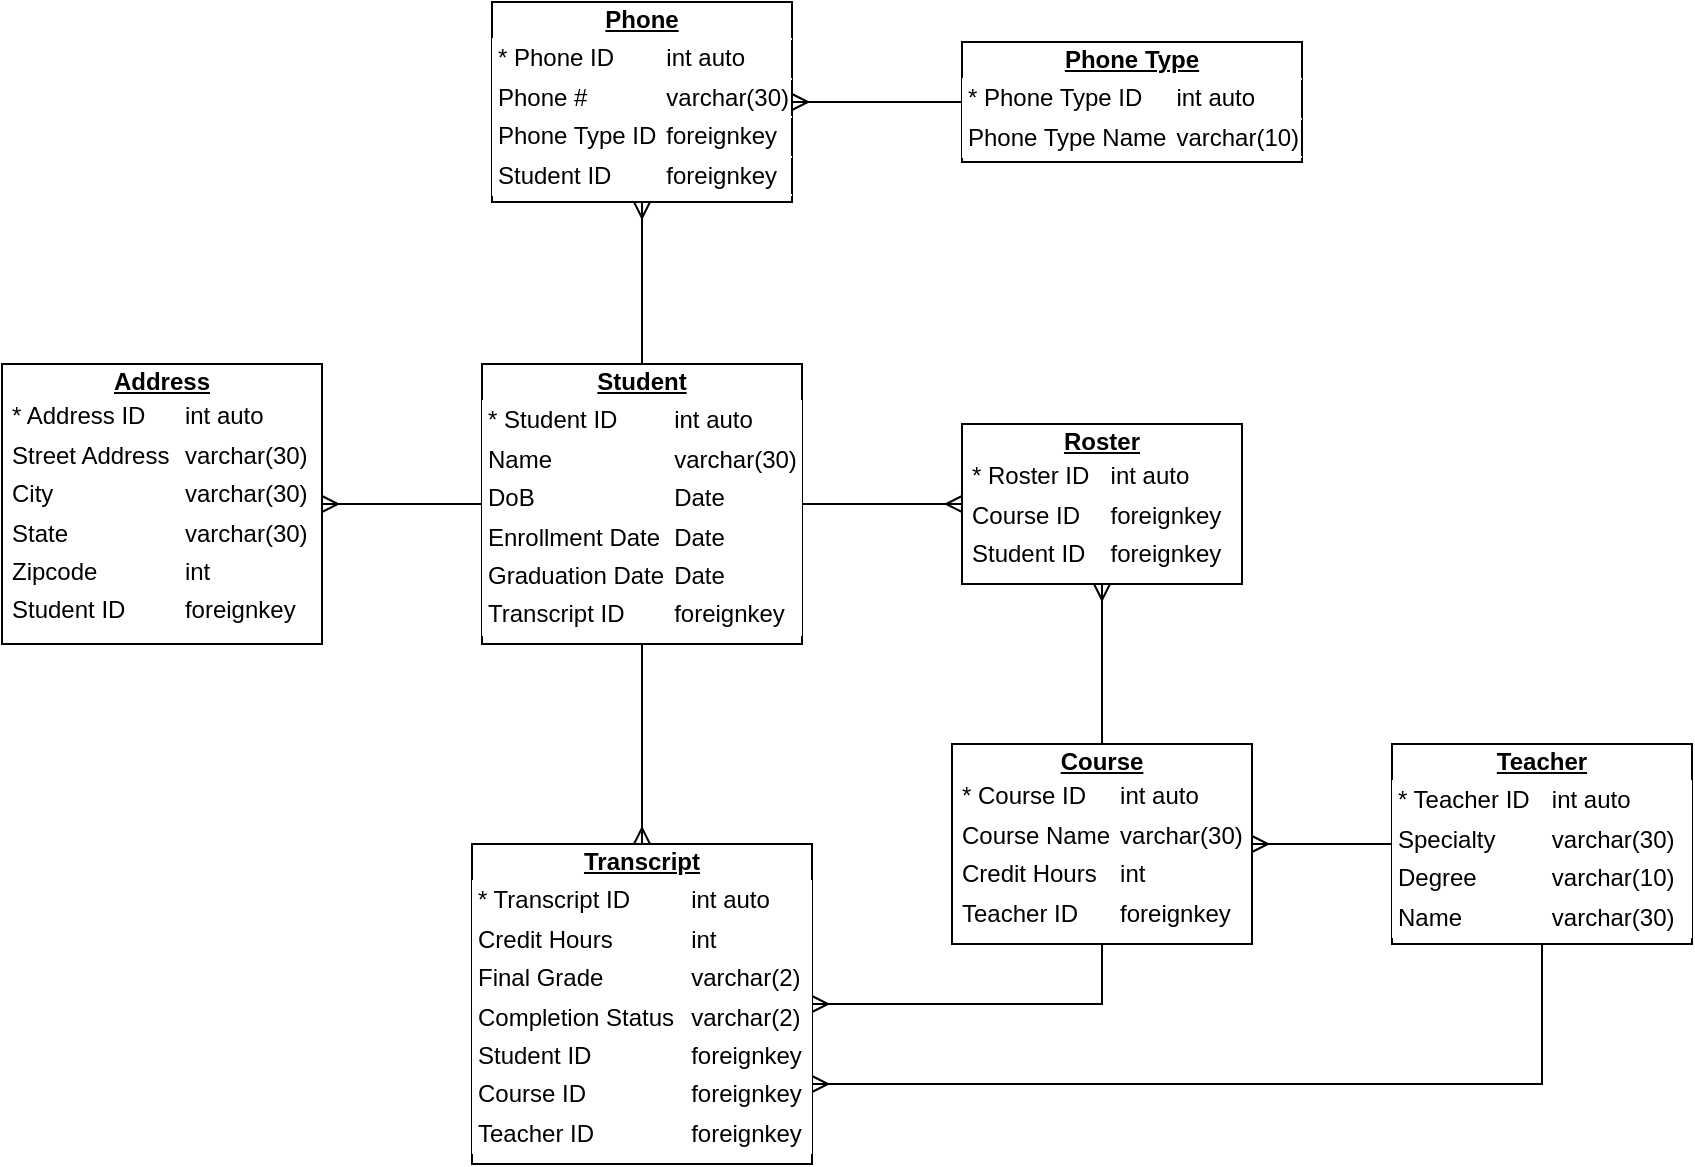 <mxfile version="11.2.5" type="device" pages="1"><diagram id="wqumjPi5KynfjvzQ5zGY" name="Page-1"><mxGraphModel dx="1426" dy="907" grid="0" gridSize="10" guides="1" tooltips="1" connect="1" arrows="1" fold="1" page="1" pageScale="1" pageWidth="850" pageHeight="1100" background="none" math="0" shadow="0"><root><mxCell id="0"/><mxCell id="1" parent="0"/><mxCell id="VGwnknzZJM3xKmlA_uOU-13" value="&lt;div style=&quot;box-sizing: border-box ; width: 100% ; padding: 2px&quot;&gt;&lt;u&gt;&lt;b&gt;Student&lt;/b&gt;&lt;/u&gt;&lt;/div&gt;&lt;table style=&quot;width: 100% ; font-size: 1em ; border: 1px solid rgb(255 , 255 , 255) ; border-collapse: collapse&quot; cellpadding=&quot;2&quot; cellspacing=&quot;0&quot; border=&quot;1&quot;&gt;&lt;tbody&gt;&lt;tr&gt;&lt;td style=&quot;text-align: left&quot;&gt;* Student ID&lt;/td&gt;&lt;td style=&quot;text-align: left&quot;&gt;int auto&lt;/td&gt;&lt;/tr&gt;&lt;tr&gt;&lt;td style=&quot;text-align: left&quot;&gt;Name&lt;/td&gt;&lt;td style=&quot;text-align: left ; border-collapse: collapse&quot;&gt;varchar(30)&lt;/td&gt;&lt;/tr&gt;&lt;tr&gt;&lt;td style=&quot;text-align: left&quot;&gt;DoB&lt;/td&gt;&lt;td style=&quot;text-align: left&quot;&gt;Date&lt;/td&gt;&lt;/tr&gt;&lt;tr&gt;&lt;td style=&quot;text-align: left&quot;&gt;Enrollment Date&lt;/td&gt;&lt;td style=&quot;text-align: left&quot;&gt;Date&lt;/td&gt;&lt;/tr&gt;&lt;tr&gt;&lt;td style=&quot;text-align: left&quot;&gt;Graduation Date&lt;/td&gt;&lt;td style=&quot;text-align: left&quot;&gt;Date&lt;/td&gt;&lt;/tr&gt;&lt;tr&gt;&lt;td style=&quot;text-align: left&quot;&gt;Transcript ID&lt;/td&gt;&lt;td style=&quot;text-align: left&quot;&gt;foreignkey&lt;/td&gt;&lt;/tr&gt;&lt;/tbody&gt;&lt;/table&gt;" style="verticalAlign=top;align=center;overflow=fill;html=1;rounded=0;shadow=0;glass=0;comic=0;" vertex="1" parent="1"><mxGeometry x="240" y="211" width="160" height="140" as="geometry"/></mxCell><mxCell id="VGwnknzZJM3xKmlA_uOU-14" value="&lt;div style=&quot;box-sizing: border-box ; width: 100% ; padding: 2px&quot;&gt;&lt;u&gt;&lt;b&gt;Phone Type&lt;/b&gt;&lt;/u&gt;&lt;/div&gt;&lt;table style=&quot;width: 100% ; font-size: 1em ; border: 1px solid rgb(255 , 255 , 255) ; border-collapse: collapse&quot; cellpadding=&quot;2&quot; cellspacing=&quot;0&quot; border=&quot;1&quot;&gt;&lt;tbody&gt;&lt;tr&gt;&lt;td style=&quot;text-align: left&quot;&gt;* Phone Type ID&lt;/td&gt;&lt;td style=&quot;text-align: left&quot;&gt;int auto&lt;/td&gt;&lt;/tr&gt;&lt;tr&gt;&lt;td style=&quot;text-align: left&quot;&gt;Phone Type Name&lt;/td&gt;&lt;td style=&quot;text-align: left ; border-collapse: collapse&quot;&gt;varchar(10)&lt;/td&gt;&lt;/tr&gt;&lt;/tbody&gt;&lt;/table&gt;" style="verticalAlign=top;align=center;overflow=fill;html=1;rounded=0;shadow=0;glass=0;comic=0;" vertex="1" parent="1"><mxGeometry x="480" y="50" width="170" height="60" as="geometry"/></mxCell><mxCell id="VGwnknzZJM3xKmlA_uOU-21" style="edgeStyle=orthogonalEdgeStyle;rounded=0;orthogonalLoop=1;jettySize=auto;html=1;exitX=1;exitY=0.5;exitDx=0;exitDy=0;entryX=0;entryY=0.5;entryDx=0;entryDy=0;fontColor=#000000;startArrow=ERmany;startFill=0;endArrow=none;endFill=0;" edge="1" parent="1" source="VGwnknzZJM3xKmlA_uOU-15" target="VGwnknzZJM3xKmlA_uOU-14"><mxGeometry relative="1" as="geometry"/></mxCell><mxCell id="VGwnknzZJM3xKmlA_uOU-38" style="edgeStyle=orthogonalEdgeStyle;rounded=0;orthogonalLoop=1;jettySize=auto;html=1;exitX=0.5;exitY=1;exitDx=0;exitDy=0;entryX=0.5;entryY=0;entryDx=0;entryDy=0;startArrow=ERmany;startFill=0;endArrow=none;endFill=0;fontColor=#000000;" edge="1" parent="1" source="VGwnknzZJM3xKmlA_uOU-15" target="VGwnknzZJM3xKmlA_uOU-13"><mxGeometry relative="1" as="geometry"/></mxCell><mxCell id="VGwnknzZJM3xKmlA_uOU-15" value="&lt;div style=&quot;box-sizing: border-box ; width: 100% ; padding: 2px&quot;&gt;&lt;u&gt;&lt;b&gt;Phone&lt;/b&gt;&lt;/u&gt;&lt;/div&gt;&lt;table style=&quot;width: 100% ; font-size: 1em ; border: 1px solid rgb(255 , 255 , 255) ; border-collapse: collapse&quot; cellpadding=&quot;2&quot; cellspacing=&quot;0&quot; border=&quot;1&quot;&gt;&lt;tbody&gt;&lt;tr&gt;&lt;td style=&quot;text-align: left&quot;&gt;* Phone ID&lt;/td&gt;&lt;td style=&quot;text-align: left&quot;&gt;int auto&lt;/td&gt;&lt;/tr&gt;&lt;tr&gt;&lt;td style=&quot;text-align: left&quot;&gt;Phone #&lt;/td&gt;&lt;td style=&quot;text-align: left ; border-collapse: collapse&quot;&gt;varchar(30)&lt;/td&gt;&lt;/tr&gt;&lt;tr&gt;&lt;td style=&quot;text-align: left&quot;&gt;Phone Type ID&lt;/td&gt;&lt;td style=&quot;text-align: left&quot;&gt;foreignkey&lt;br&gt;&lt;/td&gt;&lt;/tr&gt;&lt;tr&gt;&lt;td style=&quot;text-align: left&quot;&gt;Student ID&lt;/td&gt;&lt;td style=&quot;text-align: left&quot;&gt;foreignkey&lt;br&gt;&lt;/td&gt;&lt;/tr&gt;&lt;/tbody&gt;&lt;/table&gt;" style="verticalAlign=top;align=center;overflow=fill;html=1;rounded=0;shadow=0;glass=0;comic=0;" vertex="1" parent="1"><mxGeometry x="245" y="30" width="150" height="100" as="geometry"/></mxCell><mxCell id="VGwnknzZJM3xKmlA_uOU-33" style="edgeStyle=orthogonalEdgeStyle;rounded=0;orthogonalLoop=1;jettySize=auto;html=1;exitX=0.5;exitY=0;exitDx=0;exitDy=0;entryX=0.5;entryY=1;entryDx=0;entryDy=0;startArrow=ERmany;startFill=0;endArrow=none;endFill=0;fontColor=#000000;" edge="1" parent="1" source="VGwnknzZJM3xKmlA_uOU-16" target="VGwnknzZJM3xKmlA_uOU-13"><mxGeometry relative="1" as="geometry"/></mxCell><mxCell id="VGwnknzZJM3xKmlA_uOU-36" style="edgeStyle=orthogonalEdgeStyle;rounded=0;orthogonalLoop=1;jettySize=auto;html=1;exitX=1;exitY=0.5;exitDx=0;exitDy=0;entryX=0.5;entryY=1;entryDx=0;entryDy=0;startArrow=ERmany;startFill=0;endArrow=none;endFill=0;fontColor=#000000;" edge="1" parent="1" source="VGwnknzZJM3xKmlA_uOU-16" target="VGwnknzZJM3xKmlA_uOU-19"><mxGeometry relative="1" as="geometry"/></mxCell><mxCell id="VGwnknzZJM3xKmlA_uOU-37" style="edgeStyle=orthogonalEdgeStyle;rounded=0;orthogonalLoop=1;jettySize=auto;html=1;exitX=1;exitY=0.75;exitDx=0;exitDy=0;entryX=0.5;entryY=1;entryDx=0;entryDy=0;startArrow=ERmany;startFill=0;endArrow=none;endFill=0;fontColor=#000000;" edge="1" parent="1" source="VGwnknzZJM3xKmlA_uOU-16" target="VGwnknzZJM3xKmlA_uOU-20"><mxGeometry relative="1" as="geometry"/></mxCell><mxCell id="VGwnknzZJM3xKmlA_uOU-16" value="&lt;div style=&quot;box-sizing: border-box ; width: 100% ; padding: 2px&quot;&gt;&lt;u&gt;&lt;b&gt;Transcript&lt;/b&gt;&lt;/u&gt;&lt;/div&gt;&lt;table style=&quot;width: 100% ; font-size: 1em ; border: 1px solid rgb(255 , 255 , 255) ; border-collapse: collapse&quot; cellpadding=&quot;2&quot; cellspacing=&quot;0&quot; border=&quot;1&quot;&gt;&lt;tbody&gt;&lt;tr&gt;&lt;td style=&quot;text-align: left&quot;&gt;* Transcript ID&lt;/td&gt;&lt;td style=&quot;text-align: left&quot;&gt;int auto&lt;/td&gt;&lt;/tr&gt;&lt;tr&gt;&lt;td style=&quot;text-align: left&quot;&gt;Credit Hours&lt;/td&gt;&lt;td style=&quot;text-align: left ; border-collapse: collapse&quot;&gt;int&lt;/td&gt;&lt;/tr&gt;&lt;tr&gt;&lt;td style=&quot;text-align: left&quot;&gt;Final Grade&lt;/td&gt;&lt;td style=&quot;text-align: left&quot;&gt;varchar(2)&lt;/td&gt;&lt;/tr&gt;&lt;tr&gt;&lt;td style=&quot;text-align: left&quot;&gt;Completion Status&lt;/td&gt;&lt;td style=&quot;text-align: left&quot;&gt;varchar(2)&lt;/td&gt;&lt;/tr&gt;&lt;tr&gt;&lt;td style=&quot;text-align: left&quot;&gt;Student ID&lt;/td&gt;&lt;td style=&quot;text-align: left&quot;&gt;foreignkey&lt;br&gt;&lt;/td&gt;&lt;/tr&gt;&lt;tr&gt;&lt;td style=&quot;text-align: left&quot;&gt;Course ID&lt;/td&gt;&lt;td style=&quot;text-align: left&quot;&gt;foreignkey&lt;br&gt;&lt;/td&gt;&lt;/tr&gt;&lt;tr&gt;&lt;td style=&quot;text-align: left&quot;&gt;Teacher ID&lt;/td&gt;&lt;td style=&quot;text-align: left&quot;&gt;foreignkey&lt;br&gt;&lt;/td&gt;&lt;/tr&gt;&lt;/tbody&gt;&lt;/table&gt;" style="verticalAlign=top;align=center;overflow=fill;html=1;rounded=0;shadow=0;glass=0;comic=0;" vertex="1" parent="1"><mxGeometry x="235" y="451" width="170" height="160" as="geometry"/></mxCell><mxCell id="VGwnknzZJM3xKmlA_uOU-34" style="edgeStyle=orthogonalEdgeStyle;rounded=0;orthogonalLoop=1;jettySize=auto;html=1;exitX=1;exitY=0.5;exitDx=0;exitDy=0;entryX=0;entryY=0.5;entryDx=0;entryDy=0;startArrow=ERmany;startFill=0;endArrow=none;endFill=0;fontColor=#000000;" edge="1" parent="1" source="VGwnknzZJM3xKmlA_uOU-17" target="VGwnknzZJM3xKmlA_uOU-13"><mxGeometry relative="1" as="geometry"/></mxCell><mxCell id="VGwnknzZJM3xKmlA_uOU-17" value="&lt;div style=&quot;box-sizing: border-box ; width: 100% ; padding: 2px&quot;&gt;&lt;b&gt;&lt;u&gt;Address&lt;/u&gt;&lt;/b&gt;&lt;table cellpadding=&quot;2&quot; cellspacing=&quot;0&quot; border=&quot;1&quot; style=&quot;font-size: 1em ; width: 100% ; border: 1px solid rgb(255 , 255 , 255) ; border-collapse: collapse&quot;&gt;&lt;tbody&gt;&lt;tr&gt;&lt;td style=&quot;text-align: left&quot;&gt;* Address ID&lt;/td&gt;&lt;td style=&quot;text-align: left&quot;&gt;int auto&lt;/td&gt;&lt;/tr&gt;&lt;tr&gt;&lt;td style=&quot;text-align: left&quot;&gt;Street Address&lt;/td&gt;&lt;td style=&quot;text-align: left ; border-collapse: collapse&quot;&gt;varchar(30)&lt;/td&gt;&lt;/tr&gt;&lt;tr&gt;&lt;td style=&quot;text-align: left&quot;&gt;City&lt;/td&gt;&lt;td style=&quot;text-align: left&quot;&gt;varchar(30)&lt;/td&gt;&lt;/tr&gt;&lt;tr&gt;&lt;td style=&quot;text-align: left&quot;&gt;State&lt;/td&gt;&lt;td style=&quot;text-align: left&quot;&gt;varchar(30)&lt;/td&gt;&lt;/tr&gt;&lt;tr&gt;&lt;td style=&quot;text-align: left&quot;&gt;Zipcode&lt;/td&gt;&lt;td style=&quot;text-align: left&quot;&gt;int&lt;/td&gt;&lt;/tr&gt;&lt;tr&gt;&lt;td style=&quot;text-align: left&quot;&gt;Student ID&lt;/td&gt;&lt;td style=&quot;text-align: left&quot;&gt;foreignkey&lt;br&gt;&lt;/td&gt;&lt;/tr&gt;&lt;/tbody&gt;&lt;/table&gt;&lt;/div&gt;" style="verticalAlign=top;align=center;overflow=fill;html=1;rounded=0;shadow=0;glass=0;comic=0;" vertex="1" parent="1"><mxGeometry y="211" width="160" height="140" as="geometry"/></mxCell><mxCell id="VGwnknzZJM3xKmlA_uOU-30" style="edgeStyle=orthogonalEdgeStyle;rounded=0;orthogonalLoop=1;jettySize=auto;html=1;exitX=0.5;exitY=1;exitDx=0;exitDy=0;entryX=0.5;entryY=0;entryDx=0;entryDy=0;startArrow=ERmany;startFill=0;endArrow=none;endFill=0;fontColor=#000000;" edge="1" parent="1" source="VGwnknzZJM3xKmlA_uOU-18" target="VGwnknzZJM3xKmlA_uOU-19"><mxGeometry relative="1" as="geometry"/></mxCell><mxCell id="VGwnknzZJM3xKmlA_uOU-35" style="edgeStyle=orthogonalEdgeStyle;rounded=0;orthogonalLoop=1;jettySize=auto;html=1;exitX=0;exitY=0.5;exitDx=0;exitDy=0;entryX=1;entryY=0.5;entryDx=0;entryDy=0;startArrow=ERmany;startFill=0;endArrow=none;endFill=0;fontColor=#000000;" edge="1" parent="1" source="VGwnknzZJM3xKmlA_uOU-18" target="VGwnknzZJM3xKmlA_uOU-13"><mxGeometry relative="1" as="geometry"/></mxCell><mxCell id="VGwnknzZJM3xKmlA_uOU-18" value="&lt;div style=&quot;box-sizing: border-box ; width: 100% ; padding: 2px&quot;&gt;&lt;b&gt;&lt;u&gt;Roster&lt;/u&gt;&lt;/b&gt;&lt;table cellpadding=&quot;2&quot; cellspacing=&quot;0&quot; border=&quot;1&quot; style=&quot;font-size: 1em ; width: 100% ; border: 1px solid rgb(255 , 255 , 255) ; border-collapse: collapse&quot;&gt;&lt;tbody&gt;&lt;tr&gt;&lt;td style=&quot;text-align: left&quot;&gt;* Roster ID&lt;/td&gt;&lt;td style=&quot;text-align: left&quot;&gt;int auto&lt;/td&gt;&lt;/tr&gt;&lt;tr&gt;&lt;td style=&quot;text-align: left&quot;&gt;Course ID&lt;/td&gt;&lt;td style=&quot;text-align: left ; border-collapse: collapse&quot;&gt;foreignkey&lt;/td&gt;&lt;/tr&gt;&lt;tr&gt;&lt;td style=&quot;text-align: left&quot;&gt;Student ID&lt;/td&gt;&lt;td style=&quot;text-align: left&quot;&gt;foreignkey&lt;br&gt;&lt;/td&gt;&lt;/tr&gt;&lt;/tbody&gt;&lt;/table&gt;&lt;/div&gt;" style="verticalAlign=top;align=center;overflow=fill;html=1;rounded=0;shadow=0;glass=0;comic=0;" vertex="1" parent="1"><mxGeometry x="480" y="241" width="140" height="80" as="geometry"/></mxCell><mxCell id="VGwnknzZJM3xKmlA_uOU-29" style="edgeStyle=orthogonalEdgeStyle;rounded=0;orthogonalLoop=1;jettySize=auto;html=1;exitX=1;exitY=0.5;exitDx=0;exitDy=0;entryX=0;entryY=0.5;entryDx=0;entryDy=0;startArrow=ERmany;startFill=0;endArrow=none;endFill=0;fontColor=#000000;" edge="1" parent="1" source="VGwnknzZJM3xKmlA_uOU-19" target="VGwnknzZJM3xKmlA_uOU-20"><mxGeometry relative="1" as="geometry"/></mxCell><mxCell id="VGwnknzZJM3xKmlA_uOU-19" value="&lt;div style=&quot;box-sizing: border-box ; width: 100% ; padding: 2px&quot;&gt;&lt;b&gt;&lt;u&gt;Course&lt;/u&gt;&lt;/b&gt;&lt;table cellpadding=&quot;2&quot; cellspacing=&quot;0&quot; border=&quot;1&quot; style=&quot;font-size: 1em ; width: 100% ; border: 1px solid rgb(255 , 255 , 255) ; border-collapse: collapse&quot;&gt;&lt;tbody&gt;&lt;tr&gt;&lt;td style=&quot;text-align: left&quot;&gt;* Course ID&lt;/td&gt;&lt;td style=&quot;text-align: left&quot;&gt;int auto&lt;/td&gt;&lt;/tr&gt;&lt;tr&gt;&lt;td style=&quot;text-align: left&quot;&gt;Course Name&lt;/td&gt;&lt;td style=&quot;text-align: left ; border-collapse: collapse&quot;&gt;varchar(30)&lt;/td&gt;&lt;/tr&gt;&lt;tr&gt;&lt;td style=&quot;text-align: left&quot;&gt;Credit Hours&lt;/td&gt;&lt;td style=&quot;text-align: left&quot;&gt;int&lt;/td&gt;&lt;/tr&gt;&lt;tr&gt;&lt;td style=&quot;text-align: left&quot;&gt;Teacher ID&lt;/td&gt;&lt;td style=&quot;text-align: left&quot;&gt;foreignkey&lt;br&gt;&lt;/td&gt;&lt;/tr&gt;&lt;/tbody&gt;&lt;/table&gt;&lt;/div&gt;" style="verticalAlign=top;align=center;overflow=fill;html=1;rounded=0;shadow=0;glass=0;comic=0;" vertex="1" parent="1"><mxGeometry x="475" y="401" width="150" height="100" as="geometry"/></mxCell><mxCell id="VGwnknzZJM3xKmlA_uOU-20" value="&lt;div style=&quot;box-sizing: border-box ; width: 100% ; padding: 2px&quot;&gt;&lt;u&gt;&lt;b&gt;Teacher&lt;/b&gt;&lt;/u&gt;&lt;/div&gt;&lt;table style=&quot;width: 100% ; font-size: 1em ; border: 1px solid rgb(255 , 255 , 255) ; border-collapse: collapse&quot; cellpadding=&quot;2&quot; cellspacing=&quot;0&quot; border=&quot;1&quot;&gt;&lt;tbody&gt;&lt;tr&gt;&lt;td style=&quot;text-align: left&quot;&gt;* Teacher ID&lt;/td&gt;&lt;td style=&quot;text-align: left&quot;&gt;int auto&lt;/td&gt;&lt;/tr&gt;&lt;tr&gt;&lt;td style=&quot;text-align: left&quot;&gt;Specialty&lt;/td&gt;&lt;td style=&quot;text-align: left ; border-collapse: collapse&quot;&gt;varchar(30)&lt;/td&gt;&lt;/tr&gt;&lt;tr&gt;&lt;td style=&quot;text-align: left&quot;&gt;Degree&lt;/td&gt;&lt;td style=&quot;text-align: left&quot;&gt;varchar(10)&lt;/td&gt;&lt;/tr&gt;&lt;tr&gt;&lt;td style=&quot;text-align: left&quot;&gt;Name&lt;/td&gt;&lt;td style=&quot;text-align: left&quot;&gt;varchar(30)&lt;br&gt;&lt;/td&gt;&lt;/tr&gt;&lt;/tbody&gt;&lt;/table&gt;" style="verticalAlign=top;align=center;overflow=fill;html=1;rounded=0;shadow=0;glass=0;comic=0;" vertex="1" parent="1"><mxGeometry x="695" y="401" width="150" height="100" as="geometry"/></mxCell></root></mxGraphModel></diagram></mxfile>